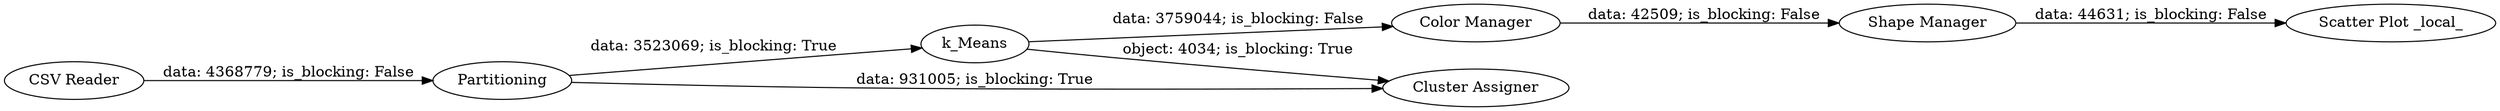 digraph {
	"1948609650252449839_3" [label=k_Means]
	"1948609650252449839_8" [label="Scatter Plot _local_"]
	"1948609650252449839_1" [label="CSV Reader"]
	"1948609650252449839_6" [label="Color Manager"]
	"1948609650252449839_4" [label=Partitioning]
	"1948609650252449839_7" [label="Shape Manager"]
	"1948609650252449839_5" [label="Cluster Assigner"]
	"1948609650252449839_4" -> "1948609650252449839_3" [label="data: 3523069; is_blocking: True"]
	"1948609650252449839_7" -> "1948609650252449839_8" [label="data: 44631; is_blocking: False"]
	"1948609650252449839_3" -> "1948609650252449839_5" [label="object: 4034; is_blocking: True"]
	"1948609650252449839_4" -> "1948609650252449839_5" [label="data: 931005; is_blocking: True"]
	"1948609650252449839_6" -> "1948609650252449839_7" [label="data: 42509; is_blocking: False"]
	"1948609650252449839_1" -> "1948609650252449839_4" [label="data: 4368779; is_blocking: False"]
	"1948609650252449839_3" -> "1948609650252449839_6" [label="data: 3759044; is_blocking: False"]
	rankdir=LR
}
